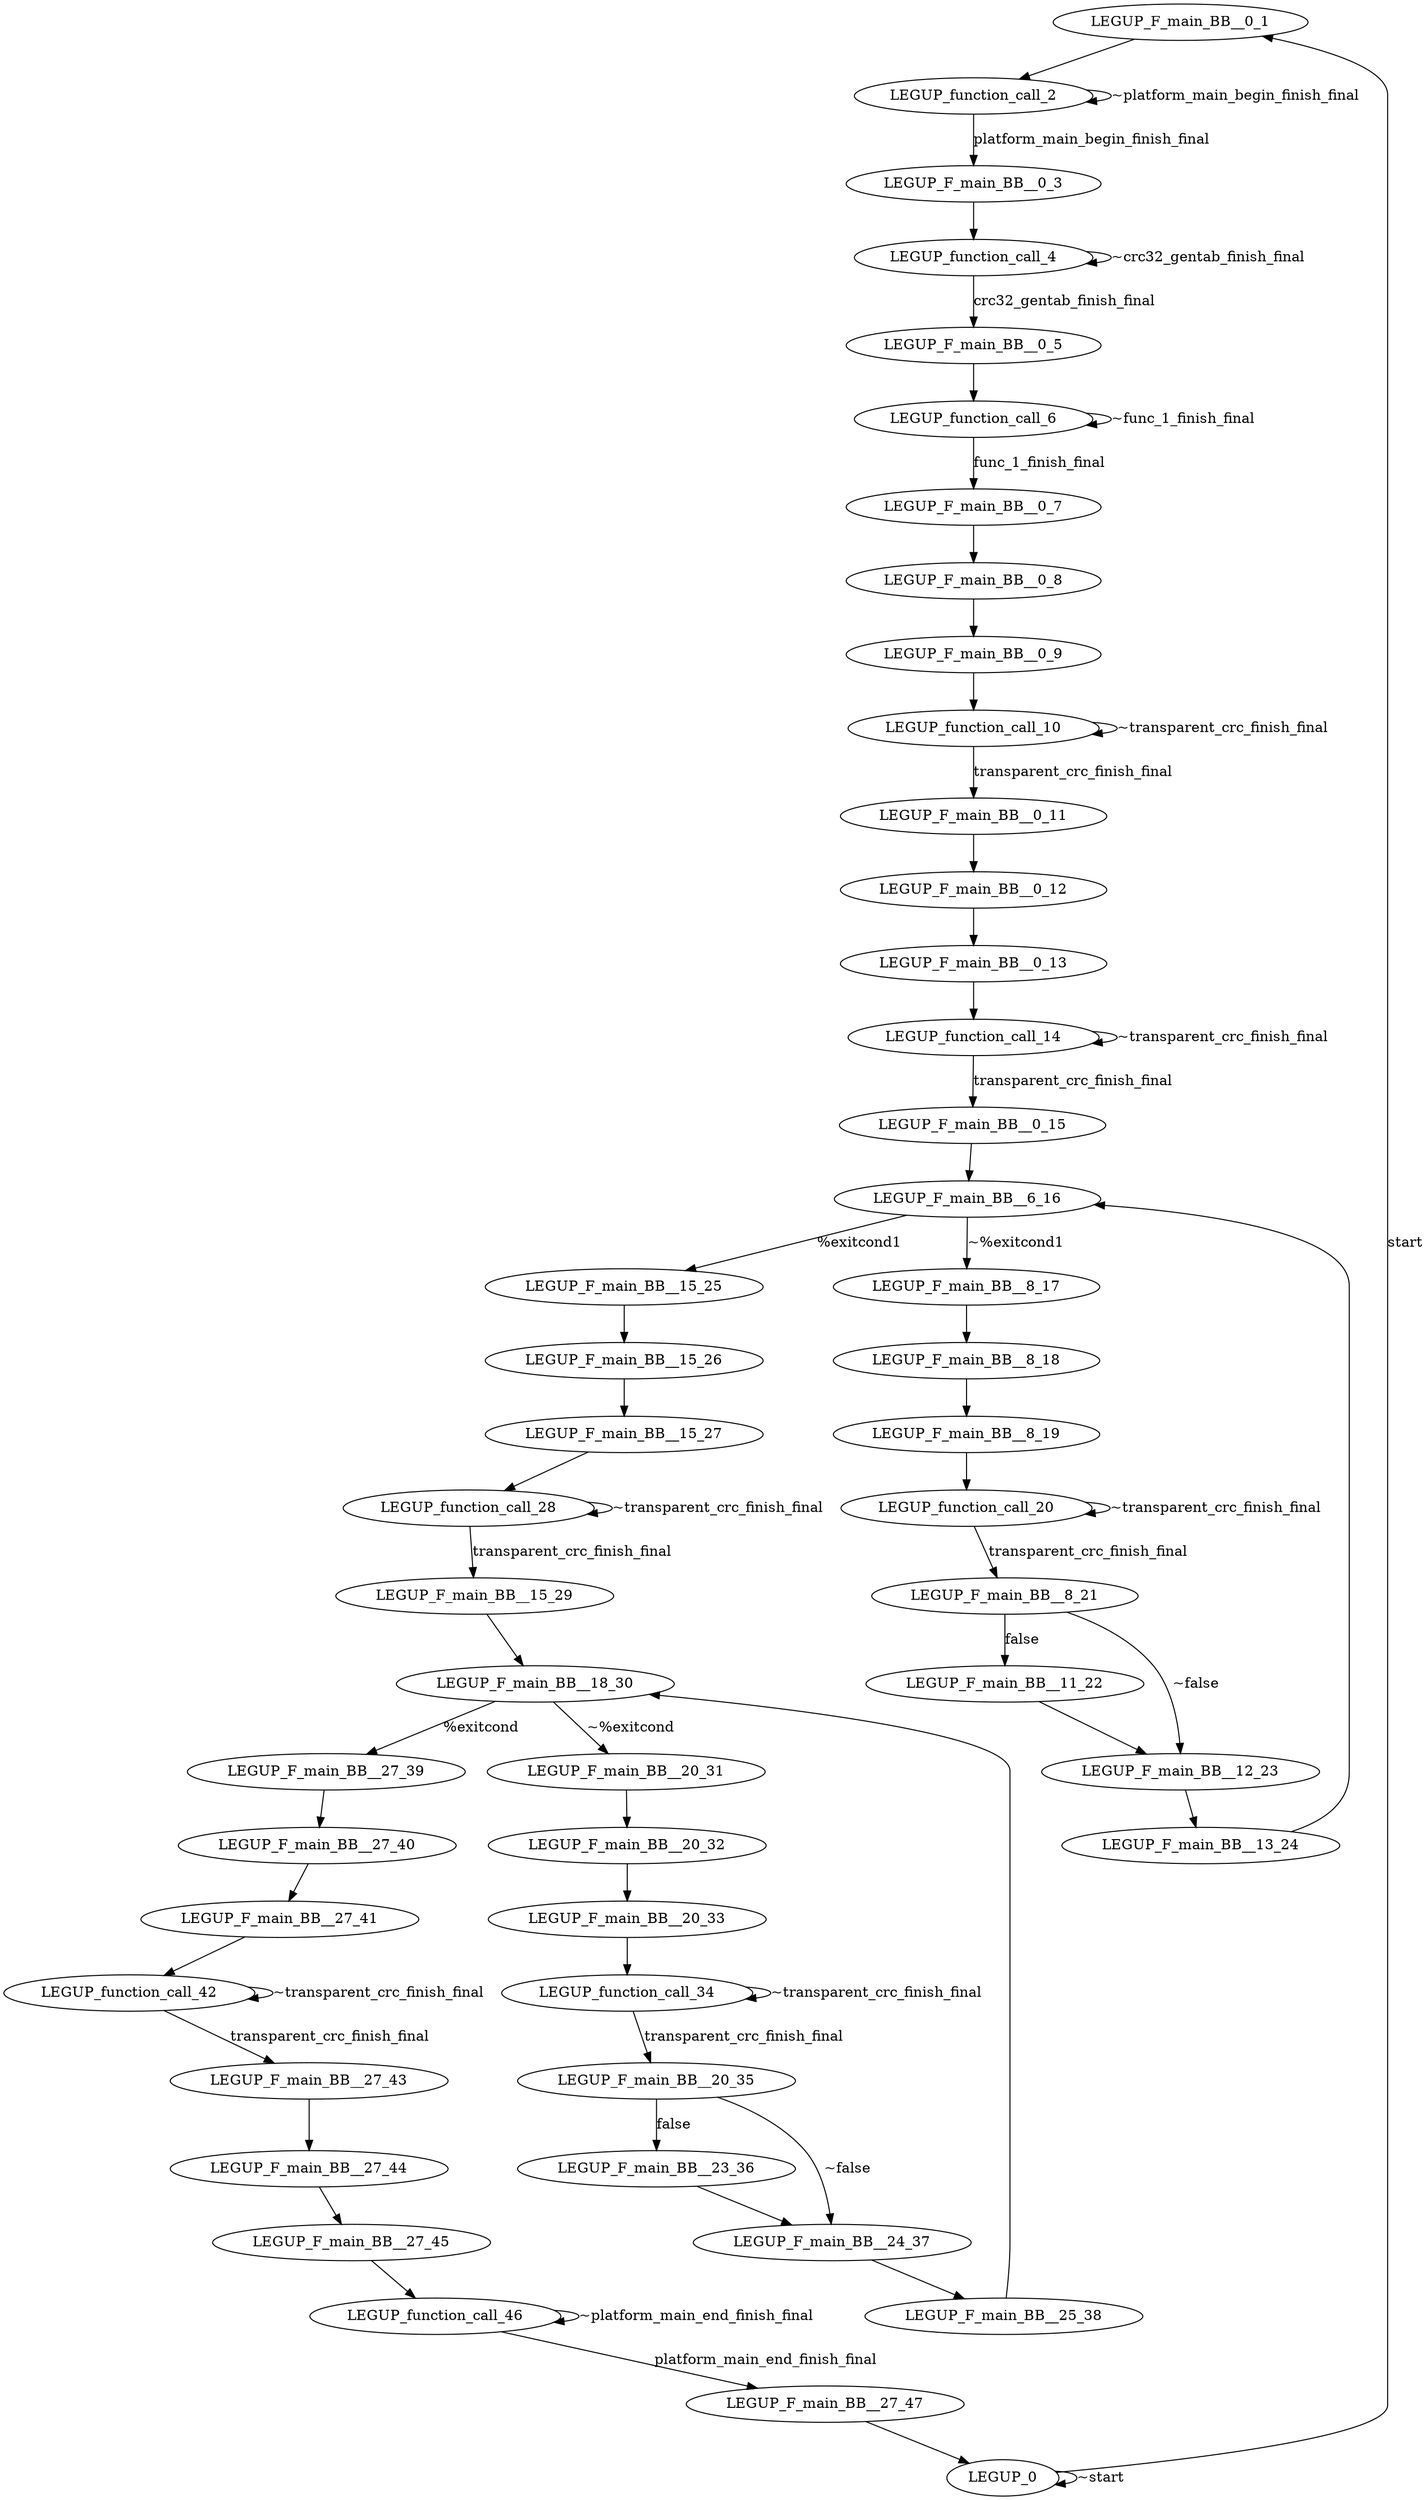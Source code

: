 digraph {
Node0x2bb2300[label="LEGUP_F_main_BB__0_1"];
Node0x2bb2130[label="LEGUP_0"];
Node0x2bb2130 -> Node0x2bb2300[label="start"];
Node0x2bb2130 -> Node0x2bb2130[label="~start"];
Node0x3082b40[label="LEGUP_function_call_2"];
Node0x2bb2300 -> Node0x3082b40;
Node0x2be66c0[label="LEGUP_F_main_BB__0_3"];
Node0x3082b40 -> Node0x2be66c0[label="platform_main_begin_finish_final"];
Node0x3082b40 -> Node0x3082b40[label="~platform_main_begin_finish_final"];
Node0x3088c10[label="LEGUP_function_call_4"];
Node0x2be66c0 -> Node0x3088c10;
Node0x2be6800[label="LEGUP_F_main_BB__0_5"];
Node0x3088c10 -> Node0x2be6800[label="crc32_gentab_finish_final"];
Node0x3088c10 -> Node0x3088c10[label="~crc32_gentab_finish_final"];
Node0x308e5c0[label="LEGUP_function_call_6"];
Node0x2be6800 -> Node0x308e5c0;
Node0x2be6940[label="LEGUP_F_main_BB__0_7"];
Node0x308e5c0 -> Node0x2be6940[label="func_1_finish_final"];
Node0x308e5c0 -> Node0x308e5c0[label="~func_1_finish_final"];
Node0x2be6a80[label="LEGUP_F_main_BB__0_8"];
Node0x2be6940 -> Node0x2be6a80;
Node0x2be6bc0[label="LEGUP_F_main_BB__0_9"];
Node0x2be6a80 -> Node0x2be6bc0;
Node0x3094880[label="LEGUP_function_call_10"];
Node0x2be6bc0 -> Node0x3094880;
Node0x2be6d00[label="LEGUP_F_main_BB__0_11"];
Node0x3094880 -> Node0x2be6d00[label="transparent_crc_finish_final"];
Node0x3094880 -> Node0x3094880[label="~transparent_crc_finish_final"];
Node0x2be6e40[label="LEGUP_F_main_BB__0_12"];
Node0x2be6d00 -> Node0x2be6e40;
Node0x2be6f80[label="LEGUP_F_main_BB__0_13"];
Node0x2be6e40 -> Node0x2be6f80;
Node0x309b220[label="LEGUP_function_call_14"];
Node0x2be6f80 -> Node0x309b220;
Node0x2be70c0[label="LEGUP_F_main_BB__0_15"];
Node0x309b220 -> Node0x2be70c0[label="transparent_crc_finish_final"];
Node0x309b220 -> Node0x309b220[label="~transparent_crc_finish_final"];
Node0x2bb2480[label="LEGUP_F_main_BB__6_16"];
Node0x2be70c0 -> Node0x2bb2480;
Node0x2be5bc0[label="LEGUP_F_main_BB__15_25"];
Node0x2bb2480 -> Node0x2be5bc0[label="%exitcond1"];
Node0x2bb2600[label="LEGUP_F_main_BB__8_17"];
Node0x2bb2480 -> Node0x2bb2600[label="~%exitcond1"];
Node0x2be7ee0[label="LEGUP_F_main_BB__8_18"];
Node0x2bb2600 -> Node0x2be7ee0;
Node0x2be7fb0[label="LEGUP_F_main_BB__8_19"];
Node0x2be7ee0 -> Node0x2be7fb0;
Node0x30a0300[label="LEGUP_function_call_20"];
Node0x2be7fb0 -> Node0x30a0300;
Node0x2be8080[label="LEGUP_F_main_BB__8_21"];
Node0x30a0300 -> Node0x2be8080[label="transparent_crc_finish_final"];
Node0x30a0300 -> Node0x30a0300[label="~transparent_crc_finish_final"];
Node0x2be5740[label="LEGUP_F_main_BB__11_22"];
Node0x2be8080 -> Node0x2be5740[label="false"];
Node0x2be58c0[label="LEGUP_F_main_BB__12_23"];
Node0x2be8080 -> Node0x2be58c0[label="~false"];
Node0x2be5740 -> Node0x2be58c0;
Node0x2be5a40[label="LEGUP_F_main_BB__13_24"];
Node0x2be58c0 -> Node0x2be5a40;
Node0x2be5a40 -> Node0x2bb2480;
Node0x2be85e0[label="LEGUP_F_main_BB__15_26"];
Node0x2be5bc0 -> Node0x2be85e0;
Node0x2be86b0[label="LEGUP_F_main_BB__15_27"];
Node0x2be85e0 -> Node0x2be86b0;
Node0x30a4db0[label="LEGUP_function_call_28"];
Node0x2be86b0 -> Node0x30a4db0;
Node0x2be8780[label="LEGUP_F_main_BB__15_29"];
Node0x30a4db0 -> Node0x2be8780[label="transparent_crc_finish_final"];
Node0x30a4db0 -> Node0x30a4db0[label="~transparent_crc_finish_final"];
Node0x2be5d40[label="LEGUP_F_main_BB__18_30"];
Node0x2be8780 -> Node0x2be5d40;
Node0x2be64c0[label="LEGUP_F_main_BB__27_39"];
Node0x2be5d40 -> Node0x2be64c0[label="%exitcond"];
Node0x2be5ec0[label="LEGUP_F_main_BB__20_31"];
Node0x2be5d40 -> Node0x2be5ec0[label="~%exitcond"];
Node0x2be8a30[label="LEGUP_F_main_BB__20_32"];
Node0x2be5ec0 -> Node0x2be8a30;
Node0x2be8b00[label="LEGUP_F_main_BB__20_33"];
Node0x2be8a30 -> Node0x2be8b00;
Node0x30a9450[label="LEGUP_function_call_34"];
Node0x2be8b00 -> Node0x30a9450;
Node0x2be8bd0[label="LEGUP_F_main_BB__20_35"];
Node0x30a9450 -> Node0x2be8bd0[label="transparent_crc_finish_final"];
Node0x30a9450 -> Node0x30a9450[label="~transparent_crc_finish_final"];
Node0x2be6040[label="LEGUP_F_main_BB__23_36"];
Node0x2be8bd0 -> Node0x2be6040[label="false"];
Node0x2be61c0[label="LEGUP_F_main_BB__24_37"];
Node0x2be8bd0 -> Node0x2be61c0[label="~false"];
Node0x2be6040 -> Node0x2be61c0;
Node0x2be6340[label="LEGUP_F_main_BB__25_38"];
Node0x2be61c0 -> Node0x2be6340;
Node0x2be6340 -> Node0x2be5d40;
Node0x2be8e60[label="LEGUP_F_main_BB__27_40"];
Node0x2be64c0 -> Node0x2be8e60;
Node0x2be8f30[label="LEGUP_F_main_BB__27_41"];
Node0x2be8e60 -> Node0x2be8f30;
Node0x30adf20[label="LEGUP_function_call_42"];
Node0x2be8f30 -> Node0x30adf20;
Node0x2be9000[label="LEGUP_F_main_BB__27_43"];
Node0x30adf20 -> Node0x2be9000[label="transparent_crc_finish_final"];
Node0x30adf20 -> Node0x30adf20[label="~transparent_crc_finish_final"];
Node0x2be90d0[label="LEGUP_F_main_BB__27_44"];
Node0x2be9000 -> Node0x2be90d0;
Node0x2be91a0[label="LEGUP_F_main_BB__27_45"];
Node0x2be90d0 -> Node0x2be91a0;
Node0x30b3550[label="LEGUP_function_call_46"];
Node0x2be91a0 -> Node0x30b3550;
Node0x2be92a0[label="LEGUP_F_main_BB__27_47"];
Node0x30b3550 -> Node0x2be92a0[label="platform_main_end_finish_final"];
Node0x30b3550 -> Node0x30b3550[label="~platform_main_end_finish_final"];
Node0x2be92a0 -> Node0x2bb2130;
}
